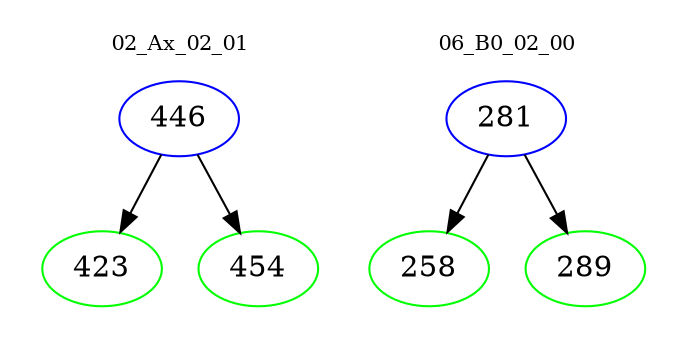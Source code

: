 digraph{
subgraph cluster_0 {
color = white
label = "02_Ax_02_01";
fontsize=10;
T0_446 [label="446", color="blue"]
T0_446 -> T0_423 [color="black"]
T0_423 [label="423", color="green"]
T0_446 -> T0_454 [color="black"]
T0_454 [label="454", color="green"]
}
subgraph cluster_1 {
color = white
label = "06_B0_02_00";
fontsize=10;
T1_281 [label="281", color="blue"]
T1_281 -> T1_258 [color="black"]
T1_258 [label="258", color="green"]
T1_281 -> T1_289 [color="black"]
T1_289 [label="289", color="green"]
}
}
